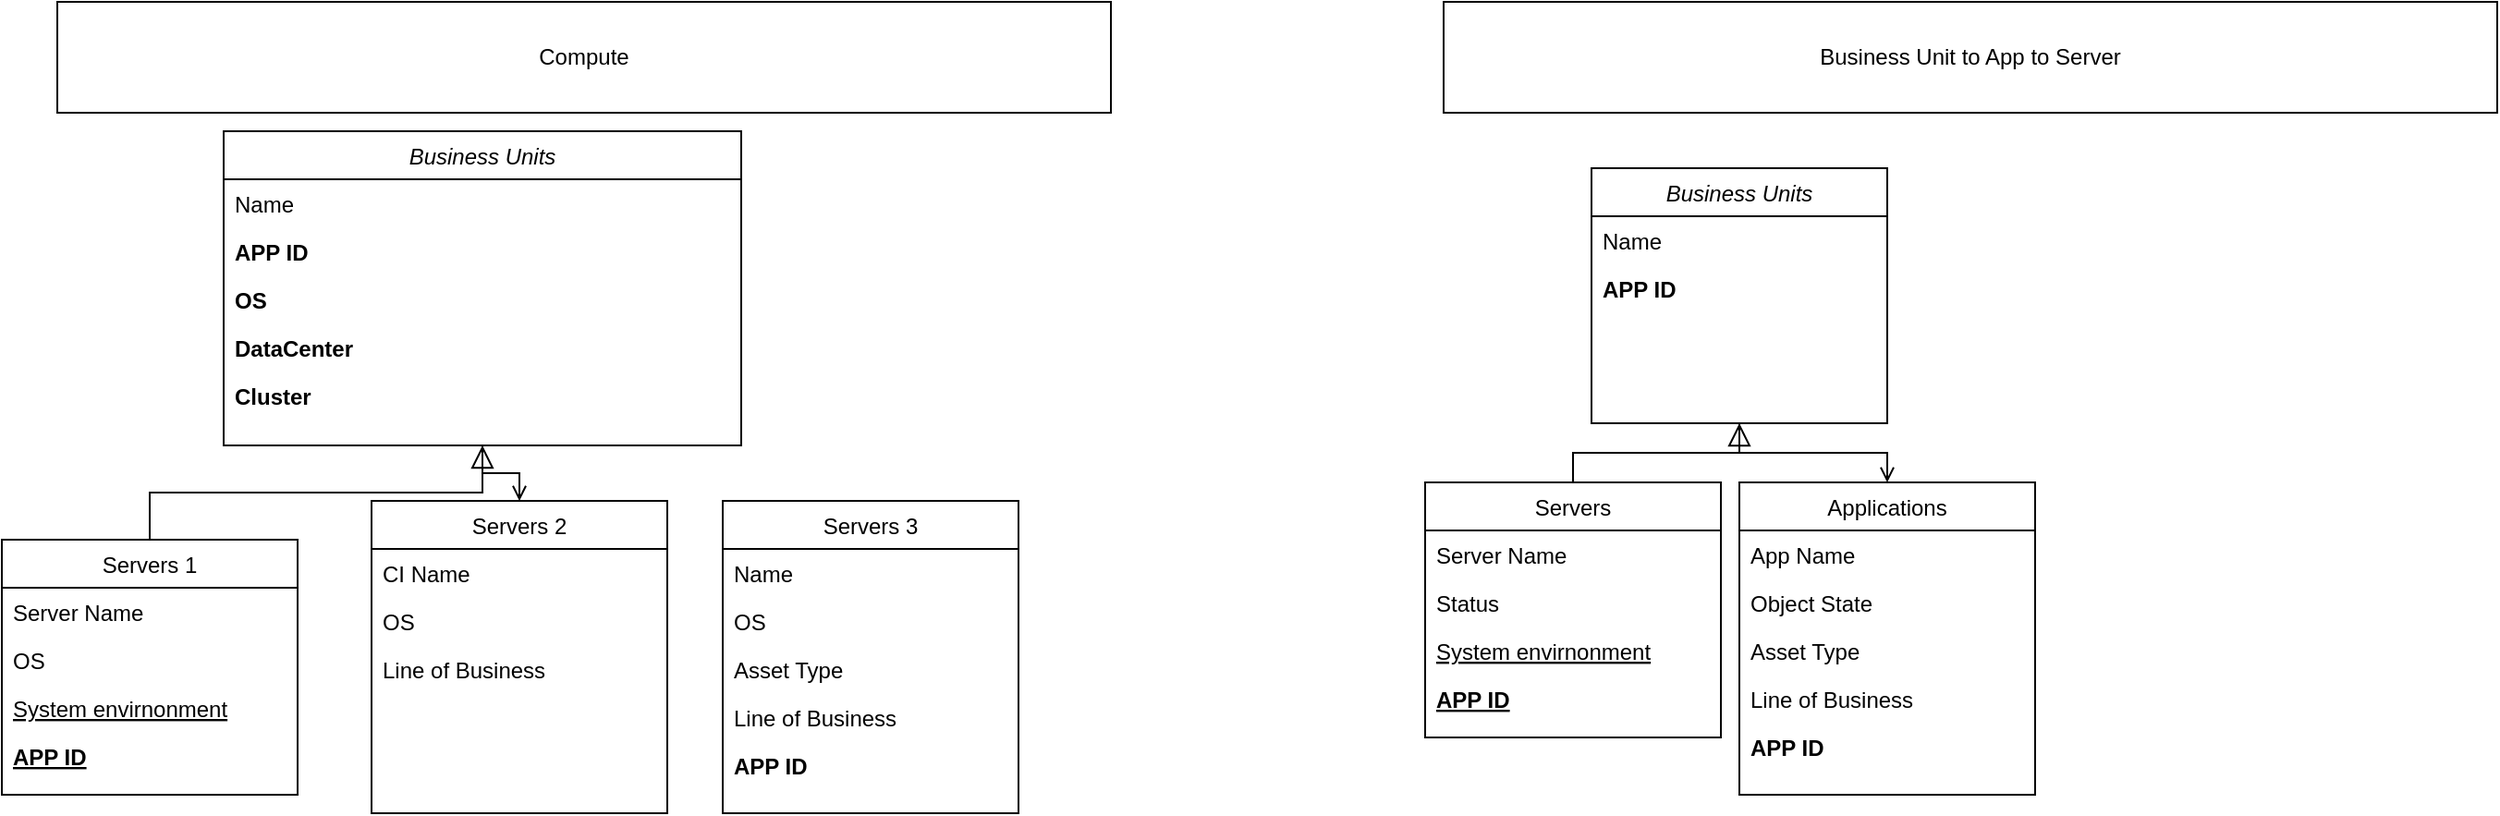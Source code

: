 <mxfile version="20.6.0" type="github" pages="2">
  <diagram id="C5RBs43oDa-KdzZeNtuy" name="Page-1">
    <mxGraphModel dx="2249" dy="752" grid="1" gridSize="10" guides="1" tooltips="1" connect="1" arrows="1" fold="1" page="1" pageScale="1" pageWidth="827" pageHeight="1169" math="0" shadow="0">
      <root>
        <mxCell id="WIyWlLk6GJQsqaUBKTNV-0" />
        <mxCell id="WIyWlLk6GJQsqaUBKTNV-1" parent="WIyWlLk6GJQsqaUBKTNV-0" />
        <mxCell id="zkfFHV4jXpPFQw0GAbJ--0" value="Business Units" style="swimlane;fontStyle=2;align=center;verticalAlign=top;childLayout=stackLayout;horizontal=1;startSize=26;horizontalStack=0;resizeParent=1;resizeLast=0;collapsible=1;marginBottom=0;rounded=0;shadow=0;strokeWidth=1;" parent="WIyWlLk6GJQsqaUBKTNV-1" vertex="1">
          <mxGeometry x="100" y="90" width="160" height="138" as="geometry">
            <mxRectangle x="230" y="140" width="160" height="26" as="alternateBounds" />
          </mxGeometry>
        </mxCell>
        <mxCell id="zkfFHV4jXpPFQw0GAbJ--1" value="Name" style="text;align=left;verticalAlign=top;spacingLeft=4;spacingRight=4;overflow=hidden;rotatable=0;points=[[0,0.5],[1,0.5]];portConstraint=eastwest;" parent="zkfFHV4jXpPFQw0GAbJ--0" vertex="1">
          <mxGeometry y="26" width="160" height="26" as="geometry" />
        </mxCell>
        <mxCell id="zkfFHV4jXpPFQw0GAbJ--2" value="APP ID" style="text;align=left;verticalAlign=top;spacingLeft=4;spacingRight=4;overflow=hidden;rotatable=0;points=[[0,0.5],[1,0.5]];portConstraint=eastwest;rounded=0;shadow=0;html=0;fontStyle=1" parent="zkfFHV4jXpPFQw0GAbJ--0" vertex="1">
          <mxGeometry y="52" width="160" height="26" as="geometry" />
        </mxCell>
        <mxCell id="zkfFHV4jXpPFQw0GAbJ--6" value="Servers " style="swimlane;fontStyle=0;align=center;verticalAlign=top;childLayout=stackLayout;horizontal=1;startSize=26;horizontalStack=0;resizeParent=1;resizeLast=0;collapsible=1;marginBottom=0;rounded=0;shadow=0;strokeWidth=1;" parent="WIyWlLk6GJQsqaUBKTNV-1" vertex="1">
          <mxGeometry x="10" y="260" width="160" height="138" as="geometry">
            <mxRectangle x="130" y="380" width="160" height="26" as="alternateBounds" />
          </mxGeometry>
        </mxCell>
        <mxCell id="zkfFHV4jXpPFQw0GAbJ--7" value="Server Name" style="text;align=left;verticalAlign=top;spacingLeft=4;spacingRight=4;overflow=hidden;rotatable=0;points=[[0,0.5],[1,0.5]];portConstraint=eastwest;" parent="zkfFHV4jXpPFQw0GAbJ--6" vertex="1">
          <mxGeometry y="26" width="160" height="26" as="geometry" />
        </mxCell>
        <mxCell id="zkfFHV4jXpPFQw0GAbJ--8" value="Status" style="text;align=left;verticalAlign=top;spacingLeft=4;spacingRight=4;overflow=hidden;rotatable=0;points=[[0,0.5],[1,0.5]];portConstraint=eastwest;rounded=0;shadow=0;html=0;" parent="zkfFHV4jXpPFQw0GAbJ--6" vertex="1">
          <mxGeometry y="52" width="160" height="26" as="geometry" />
        </mxCell>
        <mxCell id="zkfFHV4jXpPFQw0GAbJ--10" value="System envirnonment " style="text;align=left;verticalAlign=top;spacingLeft=4;spacingRight=4;overflow=hidden;rotatable=0;points=[[0,0.5],[1,0.5]];portConstraint=eastwest;fontStyle=4" parent="zkfFHV4jXpPFQw0GAbJ--6" vertex="1">
          <mxGeometry y="78" width="160" height="26" as="geometry" />
        </mxCell>
        <mxCell id="Jc56urXTO-N7930z-ln7-0" value="APP ID" style="text;align=left;verticalAlign=top;spacingLeft=4;spacingRight=4;overflow=hidden;rotatable=0;points=[[0,0.5],[1,0.5]];portConstraint=eastwest;fontStyle=5" parent="zkfFHV4jXpPFQw0GAbJ--6" vertex="1">
          <mxGeometry y="104" width="160" height="26" as="geometry" />
        </mxCell>
        <mxCell id="zkfFHV4jXpPFQw0GAbJ--12" value="" style="endArrow=block;endSize=10;endFill=0;shadow=0;strokeWidth=1;rounded=0;edgeStyle=elbowEdgeStyle;elbow=vertical;" parent="WIyWlLk6GJQsqaUBKTNV-1" source="zkfFHV4jXpPFQw0GAbJ--6" target="zkfFHV4jXpPFQw0GAbJ--0" edge="1">
          <mxGeometry width="160" relative="1" as="geometry">
            <mxPoint x="80" y="173" as="sourcePoint" />
            <mxPoint x="80" y="173" as="targetPoint" />
          </mxGeometry>
        </mxCell>
        <mxCell id="zkfFHV4jXpPFQw0GAbJ--17" value="Applications" style="swimlane;fontStyle=0;align=center;verticalAlign=top;childLayout=stackLayout;horizontal=1;startSize=26;horizontalStack=0;resizeParent=1;resizeLast=0;collapsible=1;marginBottom=0;rounded=0;shadow=0;strokeWidth=1;" parent="WIyWlLk6GJQsqaUBKTNV-1" vertex="1">
          <mxGeometry x="180" y="260" width="160" height="169" as="geometry">
            <mxRectangle x="550" y="140" width="160" height="26" as="alternateBounds" />
          </mxGeometry>
        </mxCell>
        <mxCell id="zkfFHV4jXpPFQw0GAbJ--18" value="App Name" style="text;align=left;verticalAlign=top;spacingLeft=4;spacingRight=4;overflow=hidden;rotatable=0;points=[[0,0.5],[1,0.5]];portConstraint=eastwest;" parent="zkfFHV4jXpPFQw0GAbJ--17" vertex="1">
          <mxGeometry y="26" width="160" height="26" as="geometry" />
        </mxCell>
        <mxCell id="zkfFHV4jXpPFQw0GAbJ--19" value="Object State" style="text;align=left;verticalAlign=top;spacingLeft=4;spacingRight=4;overflow=hidden;rotatable=0;points=[[0,0.5],[1,0.5]];portConstraint=eastwest;rounded=0;shadow=0;html=0;" parent="zkfFHV4jXpPFQw0GAbJ--17" vertex="1">
          <mxGeometry y="52" width="160" height="26" as="geometry" />
        </mxCell>
        <mxCell id="zkfFHV4jXpPFQw0GAbJ--20" value="Asset Type" style="text;align=left;verticalAlign=top;spacingLeft=4;spacingRight=4;overflow=hidden;rotatable=0;points=[[0,0.5],[1,0.5]];portConstraint=eastwest;rounded=0;shadow=0;html=0;" parent="zkfFHV4jXpPFQw0GAbJ--17" vertex="1">
          <mxGeometry y="78" width="160" height="26" as="geometry" />
        </mxCell>
        <mxCell id="zkfFHV4jXpPFQw0GAbJ--22" value="Line of Business" style="text;align=left;verticalAlign=top;spacingLeft=4;spacingRight=4;overflow=hidden;rotatable=0;points=[[0,0.5],[1,0.5]];portConstraint=eastwest;rounded=0;shadow=0;html=0;" parent="zkfFHV4jXpPFQw0GAbJ--17" vertex="1">
          <mxGeometry y="104" width="160" height="26" as="geometry" />
        </mxCell>
        <mxCell id="Jc56urXTO-N7930z-ln7-1" value="APP ID" style="text;align=left;verticalAlign=top;spacingLeft=4;spacingRight=4;overflow=hidden;rotatable=0;points=[[0,0.5],[1,0.5]];portConstraint=eastwest;rounded=0;shadow=0;html=0;fontStyle=1" parent="zkfFHV4jXpPFQw0GAbJ--17" vertex="1">
          <mxGeometry y="130" width="160" height="26" as="geometry" />
        </mxCell>
        <mxCell id="zkfFHV4jXpPFQw0GAbJ--26" value="" style="endArrow=open;shadow=0;strokeWidth=1;rounded=0;endFill=1;edgeStyle=elbowEdgeStyle;elbow=vertical;" parent="WIyWlLk6GJQsqaUBKTNV-1" source="zkfFHV4jXpPFQw0GAbJ--0" target="zkfFHV4jXpPFQw0GAbJ--17" edge="1">
          <mxGeometry x="0.5" y="41" relative="1" as="geometry">
            <mxPoint x="260" y="162" as="sourcePoint" />
            <mxPoint x="420" y="162" as="targetPoint" />
            <mxPoint x="-40" y="32" as="offset" />
          </mxGeometry>
        </mxCell>
        <mxCell id="hACNqYAYREBasw3PpHh0-0" value="Business Unit to App to Server" style="rounded=0;whiteSpace=wrap;html=1;" parent="WIyWlLk6GJQsqaUBKTNV-1" vertex="1">
          <mxGeometry x="20" width="570" height="60" as="geometry" />
        </mxCell>
        <mxCell id="cxuJZ7cY7sC8axERj82p-0" value="Compute " style="rounded=0;whiteSpace=wrap;html=1;" vertex="1" parent="WIyWlLk6GJQsqaUBKTNV-1">
          <mxGeometry x="-730" width="570" height="60" as="geometry" />
        </mxCell>
        <mxCell id="-GhZ5hnbJG4GiWDYlXwf-0" value="Business Units" style="swimlane;fontStyle=2;align=center;verticalAlign=top;childLayout=stackLayout;horizontal=1;startSize=26;horizontalStack=0;resizeParent=1;resizeLast=0;collapsible=1;marginBottom=0;rounded=0;shadow=0;strokeWidth=1;" vertex="1" parent="WIyWlLk6GJQsqaUBKTNV-1">
          <mxGeometry x="-640" y="70" width="280" height="170" as="geometry">
            <mxRectangle x="230" y="140" width="160" height="26" as="alternateBounds" />
          </mxGeometry>
        </mxCell>
        <mxCell id="-GhZ5hnbJG4GiWDYlXwf-1" value="Name" style="text;align=left;verticalAlign=top;spacingLeft=4;spacingRight=4;overflow=hidden;rotatable=0;points=[[0,0.5],[1,0.5]];portConstraint=eastwest;" vertex="1" parent="-GhZ5hnbJG4GiWDYlXwf-0">
          <mxGeometry y="26" width="280" height="26" as="geometry" />
        </mxCell>
        <mxCell id="-GhZ5hnbJG4GiWDYlXwf-2" value="APP ID" style="text;align=left;verticalAlign=top;spacingLeft=4;spacingRight=4;overflow=hidden;rotatable=0;points=[[0,0.5],[1,0.5]];portConstraint=eastwest;rounded=0;shadow=0;html=0;fontStyle=1" vertex="1" parent="-GhZ5hnbJG4GiWDYlXwf-0">
          <mxGeometry y="52" width="280" height="26" as="geometry" />
        </mxCell>
        <mxCell id="-GhZ5hnbJG4GiWDYlXwf-23" value="OS" style="text;align=left;verticalAlign=top;spacingLeft=4;spacingRight=4;overflow=hidden;rotatable=0;points=[[0,0.5],[1,0.5]];portConstraint=eastwest;rounded=0;shadow=0;html=0;fontStyle=1" vertex="1" parent="-GhZ5hnbJG4GiWDYlXwf-0">
          <mxGeometry y="78" width="280" height="26" as="geometry" />
        </mxCell>
        <mxCell id="-GhZ5hnbJG4GiWDYlXwf-24" value="DataCenter" style="text;align=left;verticalAlign=top;spacingLeft=4;spacingRight=4;overflow=hidden;rotatable=0;points=[[0,0.5],[1,0.5]];portConstraint=eastwest;rounded=0;shadow=0;html=0;fontStyle=1" vertex="1" parent="-GhZ5hnbJG4GiWDYlXwf-0">
          <mxGeometry y="104" width="280" height="26" as="geometry" />
        </mxCell>
        <mxCell id="-GhZ5hnbJG4GiWDYlXwf-25" value="Cluster" style="text;align=left;verticalAlign=top;spacingLeft=4;spacingRight=4;overflow=hidden;rotatable=0;points=[[0,0.5],[1,0.5]];portConstraint=eastwest;rounded=0;shadow=0;html=0;fontStyle=1" vertex="1" parent="-GhZ5hnbJG4GiWDYlXwf-0">
          <mxGeometry y="130" width="280" height="26" as="geometry" />
        </mxCell>
        <mxCell id="-GhZ5hnbJG4GiWDYlXwf-3" value="Servers 1" style="swimlane;fontStyle=0;align=center;verticalAlign=top;childLayout=stackLayout;horizontal=1;startSize=26;horizontalStack=0;resizeParent=1;resizeLast=0;collapsible=1;marginBottom=0;rounded=0;shadow=0;strokeWidth=1;" vertex="1" parent="WIyWlLk6GJQsqaUBKTNV-1">
          <mxGeometry x="-760" y="291" width="160" height="138" as="geometry">
            <mxRectangle x="130" y="380" width="160" height="26" as="alternateBounds" />
          </mxGeometry>
        </mxCell>
        <mxCell id="-GhZ5hnbJG4GiWDYlXwf-4" value="Server Name" style="text;align=left;verticalAlign=top;spacingLeft=4;spacingRight=4;overflow=hidden;rotatable=0;points=[[0,0.5],[1,0.5]];portConstraint=eastwest;" vertex="1" parent="-GhZ5hnbJG4GiWDYlXwf-3">
          <mxGeometry y="26" width="160" height="26" as="geometry" />
        </mxCell>
        <mxCell id="-GhZ5hnbJG4GiWDYlXwf-5" value="OS" style="text;align=left;verticalAlign=top;spacingLeft=4;spacingRight=4;overflow=hidden;rotatable=0;points=[[0,0.5],[1,0.5]];portConstraint=eastwest;rounded=0;shadow=0;html=0;" vertex="1" parent="-GhZ5hnbJG4GiWDYlXwf-3">
          <mxGeometry y="52" width="160" height="26" as="geometry" />
        </mxCell>
        <mxCell id="-GhZ5hnbJG4GiWDYlXwf-6" value="System envirnonment " style="text;align=left;verticalAlign=top;spacingLeft=4;spacingRight=4;overflow=hidden;rotatable=0;points=[[0,0.5],[1,0.5]];portConstraint=eastwest;fontStyle=4" vertex="1" parent="-GhZ5hnbJG4GiWDYlXwf-3">
          <mxGeometry y="78" width="160" height="26" as="geometry" />
        </mxCell>
        <mxCell id="-GhZ5hnbJG4GiWDYlXwf-7" value="APP ID" style="text;align=left;verticalAlign=top;spacingLeft=4;spacingRight=4;overflow=hidden;rotatable=0;points=[[0,0.5],[1,0.5]];portConstraint=eastwest;fontStyle=5" vertex="1" parent="-GhZ5hnbJG4GiWDYlXwf-3">
          <mxGeometry y="104" width="160" height="26" as="geometry" />
        </mxCell>
        <mxCell id="-GhZ5hnbJG4GiWDYlXwf-8" value="" style="endArrow=block;endSize=10;endFill=0;shadow=0;strokeWidth=1;rounded=0;edgeStyle=elbowEdgeStyle;elbow=vertical;" edge="1" parent="WIyWlLk6GJQsqaUBKTNV-1" source="-GhZ5hnbJG4GiWDYlXwf-3" target="-GhZ5hnbJG4GiWDYlXwf-0">
          <mxGeometry width="160" relative="1" as="geometry">
            <mxPoint x="-660" y="183" as="sourcePoint" />
            <mxPoint x="-660" y="183" as="targetPoint" />
          </mxGeometry>
        </mxCell>
        <mxCell id="-GhZ5hnbJG4GiWDYlXwf-9" value="Servers 2" style="swimlane;fontStyle=0;align=center;verticalAlign=top;childLayout=stackLayout;horizontal=1;startSize=26;horizontalStack=0;resizeParent=1;resizeLast=0;collapsible=1;marginBottom=0;rounded=0;shadow=0;strokeWidth=1;" vertex="1" parent="WIyWlLk6GJQsqaUBKTNV-1">
          <mxGeometry x="-560" y="270" width="160" height="169" as="geometry">
            <mxRectangle x="550" y="140" width="160" height="26" as="alternateBounds" />
          </mxGeometry>
        </mxCell>
        <mxCell id="-GhZ5hnbJG4GiWDYlXwf-10" value="CI Name" style="text;align=left;verticalAlign=top;spacingLeft=4;spacingRight=4;overflow=hidden;rotatable=0;points=[[0,0.5],[1,0.5]];portConstraint=eastwest;" vertex="1" parent="-GhZ5hnbJG4GiWDYlXwf-9">
          <mxGeometry y="26" width="160" height="26" as="geometry" />
        </mxCell>
        <mxCell id="-GhZ5hnbJG4GiWDYlXwf-11" value="OS" style="text;align=left;verticalAlign=top;spacingLeft=4;spacingRight=4;overflow=hidden;rotatable=0;points=[[0,0.5],[1,0.5]];portConstraint=eastwest;rounded=0;shadow=0;html=0;" vertex="1" parent="-GhZ5hnbJG4GiWDYlXwf-9">
          <mxGeometry y="52" width="160" height="26" as="geometry" />
        </mxCell>
        <mxCell id="-GhZ5hnbJG4GiWDYlXwf-13" value="Line of Business" style="text;align=left;verticalAlign=top;spacingLeft=4;spacingRight=4;overflow=hidden;rotatable=0;points=[[0,0.5],[1,0.5]];portConstraint=eastwest;rounded=0;shadow=0;html=0;" vertex="1" parent="-GhZ5hnbJG4GiWDYlXwf-9">
          <mxGeometry y="78" width="160" height="26" as="geometry" />
        </mxCell>
        <mxCell id="-GhZ5hnbJG4GiWDYlXwf-15" value="" style="endArrow=open;shadow=0;strokeWidth=1;rounded=0;endFill=1;edgeStyle=elbowEdgeStyle;elbow=vertical;" edge="1" parent="WIyWlLk6GJQsqaUBKTNV-1" source="-GhZ5hnbJG4GiWDYlXwf-0" target="-GhZ5hnbJG4GiWDYlXwf-9">
          <mxGeometry x="0.5" y="41" relative="1" as="geometry">
            <mxPoint x="-480" y="172" as="sourcePoint" />
            <mxPoint x="-320" y="172" as="targetPoint" />
            <mxPoint x="-40" y="32" as="offset" />
          </mxGeometry>
        </mxCell>
        <mxCell id="-GhZ5hnbJG4GiWDYlXwf-16" value="Servers 3" style="swimlane;fontStyle=0;align=center;verticalAlign=top;childLayout=stackLayout;horizontal=1;startSize=26;horizontalStack=0;resizeParent=1;resizeLast=0;collapsible=1;marginBottom=0;rounded=0;shadow=0;strokeWidth=1;" vertex="1" parent="WIyWlLk6GJQsqaUBKTNV-1">
          <mxGeometry x="-370" y="270" width="160" height="169" as="geometry">
            <mxRectangle x="550" y="140" width="160" height="26" as="alternateBounds" />
          </mxGeometry>
        </mxCell>
        <mxCell id="-GhZ5hnbJG4GiWDYlXwf-17" value="Name" style="text;align=left;verticalAlign=top;spacingLeft=4;spacingRight=4;overflow=hidden;rotatable=0;points=[[0,0.5],[1,0.5]];portConstraint=eastwest;" vertex="1" parent="-GhZ5hnbJG4GiWDYlXwf-16">
          <mxGeometry y="26" width="160" height="26" as="geometry" />
        </mxCell>
        <mxCell id="-GhZ5hnbJG4GiWDYlXwf-18" value="OS" style="text;align=left;verticalAlign=top;spacingLeft=4;spacingRight=4;overflow=hidden;rotatable=0;points=[[0,0.5],[1,0.5]];portConstraint=eastwest;rounded=0;shadow=0;html=0;" vertex="1" parent="-GhZ5hnbJG4GiWDYlXwf-16">
          <mxGeometry y="52" width="160" height="26" as="geometry" />
        </mxCell>
        <mxCell id="-GhZ5hnbJG4GiWDYlXwf-19" value="Asset Type" style="text;align=left;verticalAlign=top;spacingLeft=4;spacingRight=4;overflow=hidden;rotatable=0;points=[[0,0.5],[1,0.5]];portConstraint=eastwest;rounded=0;shadow=0;html=0;" vertex="1" parent="-GhZ5hnbJG4GiWDYlXwf-16">
          <mxGeometry y="78" width="160" height="26" as="geometry" />
        </mxCell>
        <mxCell id="-GhZ5hnbJG4GiWDYlXwf-20" value="Line of Business" style="text;align=left;verticalAlign=top;spacingLeft=4;spacingRight=4;overflow=hidden;rotatable=0;points=[[0,0.5],[1,0.5]];portConstraint=eastwest;rounded=0;shadow=0;html=0;" vertex="1" parent="-GhZ5hnbJG4GiWDYlXwf-16">
          <mxGeometry y="104" width="160" height="26" as="geometry" />
        </mxCell>
        <mxCell id="-GhZ5hnbJG4GiWDYlXwf-21" value="APP ID" style="text;align=left;verticalAlign=top;spacingLeft=4;spacingRight=4;overflow=hidden;rotatable=0;points=[[0,0.5],[1,0.5]];portConstraint=eastwest;rounded=0;shadow=0;html=0;fontStyle=1" vertex="1" parent="-GhZ5hnbJG4GiWDYlXwf-16">
          <mxGeometry y="130" width="160" height="26" as="geometry" />
        </mxCell>
      </root>
    </mxGraphModel>
  </diagram>
  <diagram id="zk2DIU-1irIdsyS0nt8i" name="Page-2">
    <mxGraphModel dx="677" dy="358" grid="1" gridSize="10" guides="1" tooltips="1" connect="1" arrows="1" fold="1" page="1" pageScale="1" pageWidth="850" pageHeight="1100" math="0" shadow="0">
      <root>
        <mxCell id="0" />
        <mxCell id="1" parent="0" />
        <mxCell id="kNexMOKvwtK2jCZMazaB-1" value="&lt;div&gt;Big query information:&lt;/div&gt;&lt;div&gt;$400 initial trial free usage&lt;/div&gt;&lt;div&gt;initial trial start/end date: tbd wait til fake data created &lt;br&gt;&lt;/div&gt;&lt;div&gt;&lt;br&gt;&lt;/div&gt;&lt;div&gt;&lt;br&gt;&lt;/div&gt;" style="rounded=1;whiteSpace=wrap;html=1;" vertex="1" parent="1">
          <mxGeometry x="130" y="60" width="490" height="180" as="geometry" />
        </mxCell>
        <mxCell id="kNexMOKvwtK2jCZMazaB-2" value="&lt;div&gt;Types of queries to display knowledge of:&lt;/div&gt;&lt;div&gt;-select all&lt;/div&gt;&lt;div&gt;-where statement&lt;/div&gt;&lt;div&gt;-Group by &amp;amp; having&lt;/div&gt;&lt;div&gt;-order by and limit&lt;/div&gt;&lt;div&gt;-date functions&lt;/div&gt;&lt;div&gt;-inner,outer, left right joins&lt;/div&gt;&lt;div&gt;-subqueries&lt;/div&gt;&lt;div&gt;-correlated subqueries&lt;/div&gt;&lt;div&gt;-case when clause&lt;/div&gt;&lt;div&gt;-window functions&lt;br&gt;&lt;/div&gt;" style="rounded=1;whiteSpace=wrap;html=1;" vertex="1" parent="1">
          <mxGeometry y="320" width="490" height="180" as="geometry" />
        </mxCell>
      </root>
    </mxGraphModel>
  </diagram>
</mxfile>
